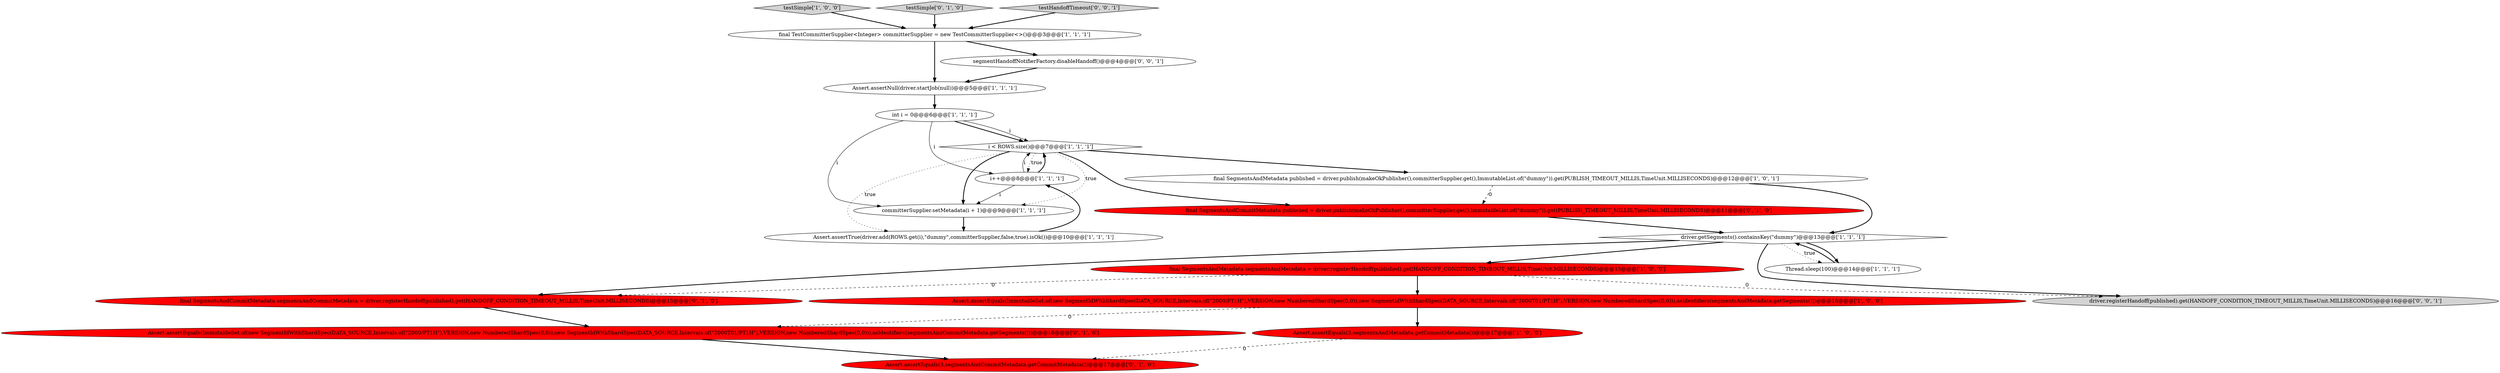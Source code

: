 digraph {
17 [style = filled, label = "Assert.assertEquals(ImmutableSet.of(new SegmentIdWithShardSpec(DATA_SOURCE,Intervals.of(\"2000/PT1H\"),VERSION,new NumberedShardSpec(0,0)),new SegmentIdWithShardSpec(DATA_SOURCE,Intervals.of(\"2000T01/PT1H\"),VERSION,new NumberedShardSpec(0,0))),asIdentifiers(segmentsAndCommitMetadata.getSegments()))@@@16@@@['0', '1', '0']", fillcolor = red, shape = ellipse image = "AAA1AAABBB2BBB"];
11 [style = filled, label = "i++@@@8@@@['1', '1', '1']", fillcolor = white, shape = ellipse image = "AAA0AAABBB1BBB"];
9 [style = filled, label = "final SegmentsAndMetadata published = driver.publish(makeOkPublisher(),committerSupplier.get(),ImmutableList.of(\"dummy\")).get(PUBLISH_TIMEOUT_MILLIS,TimeUnit.MILLISECONDS)@@@12@@@['1', '0', '1']", fillcolor = white, shape = ellipse image = "AAA0AAABBB1BBB"];
6 [style = filled, label = "testSimple['1', '0', '0']", fillcolor = lightgray, shape = diamond image = "AAA0AAABBB1BBB"];
13 [style = filled, label = "final TestCommitterSupplier<Integer> committerSupplier = new TestCommitterSupplier<>()@@@3@@@['1', '1', '1']", fillcolor = white, shape = ellipse image = "AAA0AAABBB1BBB"];
7 [style = filled, label = "final SegmentsAndMetadata segmentsAndMetadata = driver.registerHandoff(published).get(HANDOFF_CONDITION_TIMEOUT_MILLIS,TimeUnit.MILLISECONDS)@@@15@@@['1', '0', '0']", fillcolor = red, shape = ellipse image = "AAA1AAABBB1BBB"];
8 [style = filled, label = "Assert.assertTrue(driver.add(ROWS.get(i),\"dummy\",committerSupplier,false,true).isOk())@@@10@@@['1', '1', '1']", fillcolor = white, shape = ellipse image = "AAA0AAABBB1BBB"];
15 [style = filled, label = "testSimple['0', '1', '0']", fillcolor = lightgray, shape = diamond image = "AAA0AAABBB2BBB"];
14 [style = filled, label = "final SegmentsAndCommitMetadata published = driver.publish(makeOkPublisher(),committerSupplier.get(),ImmutableList.of(\"dummy\")).get(PUBLISH_TIMEOUT_MILLIS,TimeUnit.MILLISECONDS)@@@11@@@['0', '1', '0']", fillcolor = red, shape = ellipse image = "AAA1AAABBB2BBB"];
19 [style = filled, label = "driver.registerHandoff(published).get(HANDOFF_CONDITION_TIMEOUT_MILLIS,TimeUnit.MILLISECONDS)@@@16@@@['0', '0', '1']", fillcolor = lightgray, shape = ellipse image = "AAA0AAABBB3BBB"];
0 [style = filled, label = "i < ROWS.size()@@@7@@@['1', '1', '1']", fillcolor = white, shape = diamond image = "AAA0AAABBB1BBB"];
12 [style = filled, label = "Assert.assertEquals(3,segmentsAndMetadata.getCommitMetadata())@@@17@@@['1', '0', '0']", fillcolor = red, shape = ellipse image = "AAA1AAABBB1BBB"];
2 [style = filled, label = "committerSupplier.setMetadata(i + 1)@@@9@@@['1', '1', '1']", fillcolor = white, shape = ellipse image = "AAA0AAABBB1BBB"];
3 [style = filled, label = "Thread.sleep(100)@@@14@@@['1', '1', '1']", fillcolor = white, shape = ellipse image = "AAA0AAABBB1BBB"];
16 [style = filled, label = "final SegmentsAndCommitMetadata segmentsAndCommitMetadata = driver.registerHandoff(published).get(HANDOFF_CONDITION_TIMEOUT_MILLIS,TimeUnit.MILLISECONDS)@@@15@@@['0', '1', '0']", fillcolor = red, shape = ellipse image = "AAA1AAABBB2BBB"];
18 [style = filled, label = "Assert.assertEquals(3,segmentsAndCommitMetadata.getCommitMetadata())@@@17@@@['0', '1', '0']", fillcolor = red, shape = ellipse image = "AAA1AAABBB2BBB"];
1 [style = filled, label = "Assert.assertNull(driver.startJob(null))@@@5@@@['1', '1', '1']", fillcolor = white, shape = ellipse image = "AAA0AAABBB1BBB"];
21 [style = filled, label = "testHandoffTimeout['0', '0', '1']", fillcolor = lightgray, shape = diamond image = "AAA0AAABBB3BBB"];
4 [style = filled, label = "int i = 0@@@6@@@['1', '1', '1']", fillcolor = white, shape = ellipse image = "AAA0AAABBB1BBB"];
20 [style = filled, label = "segmentHandoffNotifierFactory.disableHandoff()@@@4@@@['0', '0', '1']", fillcolor = white, shape = ellipse image = "AAA0AAABBB3BBB"];
10 [style = filled, label = "Assert.assertEquals(ImmutableSet.of(new SegmentIdWithShardSpec(DATA_SOURCE,Intervals.of(\"2000/PT1H\"),VERSION,new NumberedShardSpec(0,0)),new SegmentIdWithShardSpec(DATA_SOURCE,Intervals.of(\"2000T01/PT1H\"),VERSION,new NumberedShardSpec(0,0))),asIdentifiers(segmentsAndMetadata.getSegments()))@@@16@@@['1', '0', '0']", fillcolor = red, shape = ellipse image = "AAA1AAABBB1BBB"];
5 [style = filled, label = "driver.getSegments().containsKey(\"dummy\")@@@13@@@['1', '1', '1']", fillcolor = white, shape = diamond image = "AAA0AAABBB1BBB"];
5->3 [style = bold, label=""];
4->11 [style = solid, label="i"];
1->4 [style = bold, label=""];
0->9 [style = bold, label=""];
15->13 [style = bold, label=""];
7->10 [style = bold, label=""];
7->16 [style = dashed, label="0"];
0->2 [style = bold, label=""];
16->17 [style = bold, label=""];
20->1 [style = bold, label=""];
5->3 [style = dotted, label="true"];
13->1 [style = bold, label=""];
4->0 [style = bold, label=""];
4->2 [style = solid, label="i"];
5->16 [style = bold, label=""];
0->8 [style = dotted, label="true"];
5->19 [style = bold, label=""];
3->5 [style = bold, label=""];
11->0 [style = bold, label=""];
0->14 [style = bold, label=""];
9->14 [style = dashed, label="0"];
7->19 [style = dashed, label="0"];
10->12 [style = bold, label=""];
6->13 [style = bold, label=""];
11->2 [style = solid, label="i"];
10->17 [style = dashed, label="0"];
9->5 [style = bold, label=""];
5->7 [style = bold, label=""];
4->0 [style = solid, label="i"];
12->18 [style = dashed, label="0"];
0->2 [style = dotted, label="true"];
11->0 [style = solid, label="i"];
8->11 [style = bold, label=""];
0->11 [style = dotted, label="true"];
17->18 [style = bold, label=""];
2->8 [style = bold, label=""];
21->13 [style = bold, label=""];
14->5 [style = bold, label=""];
13->20 [style = bold, label=""];
}
